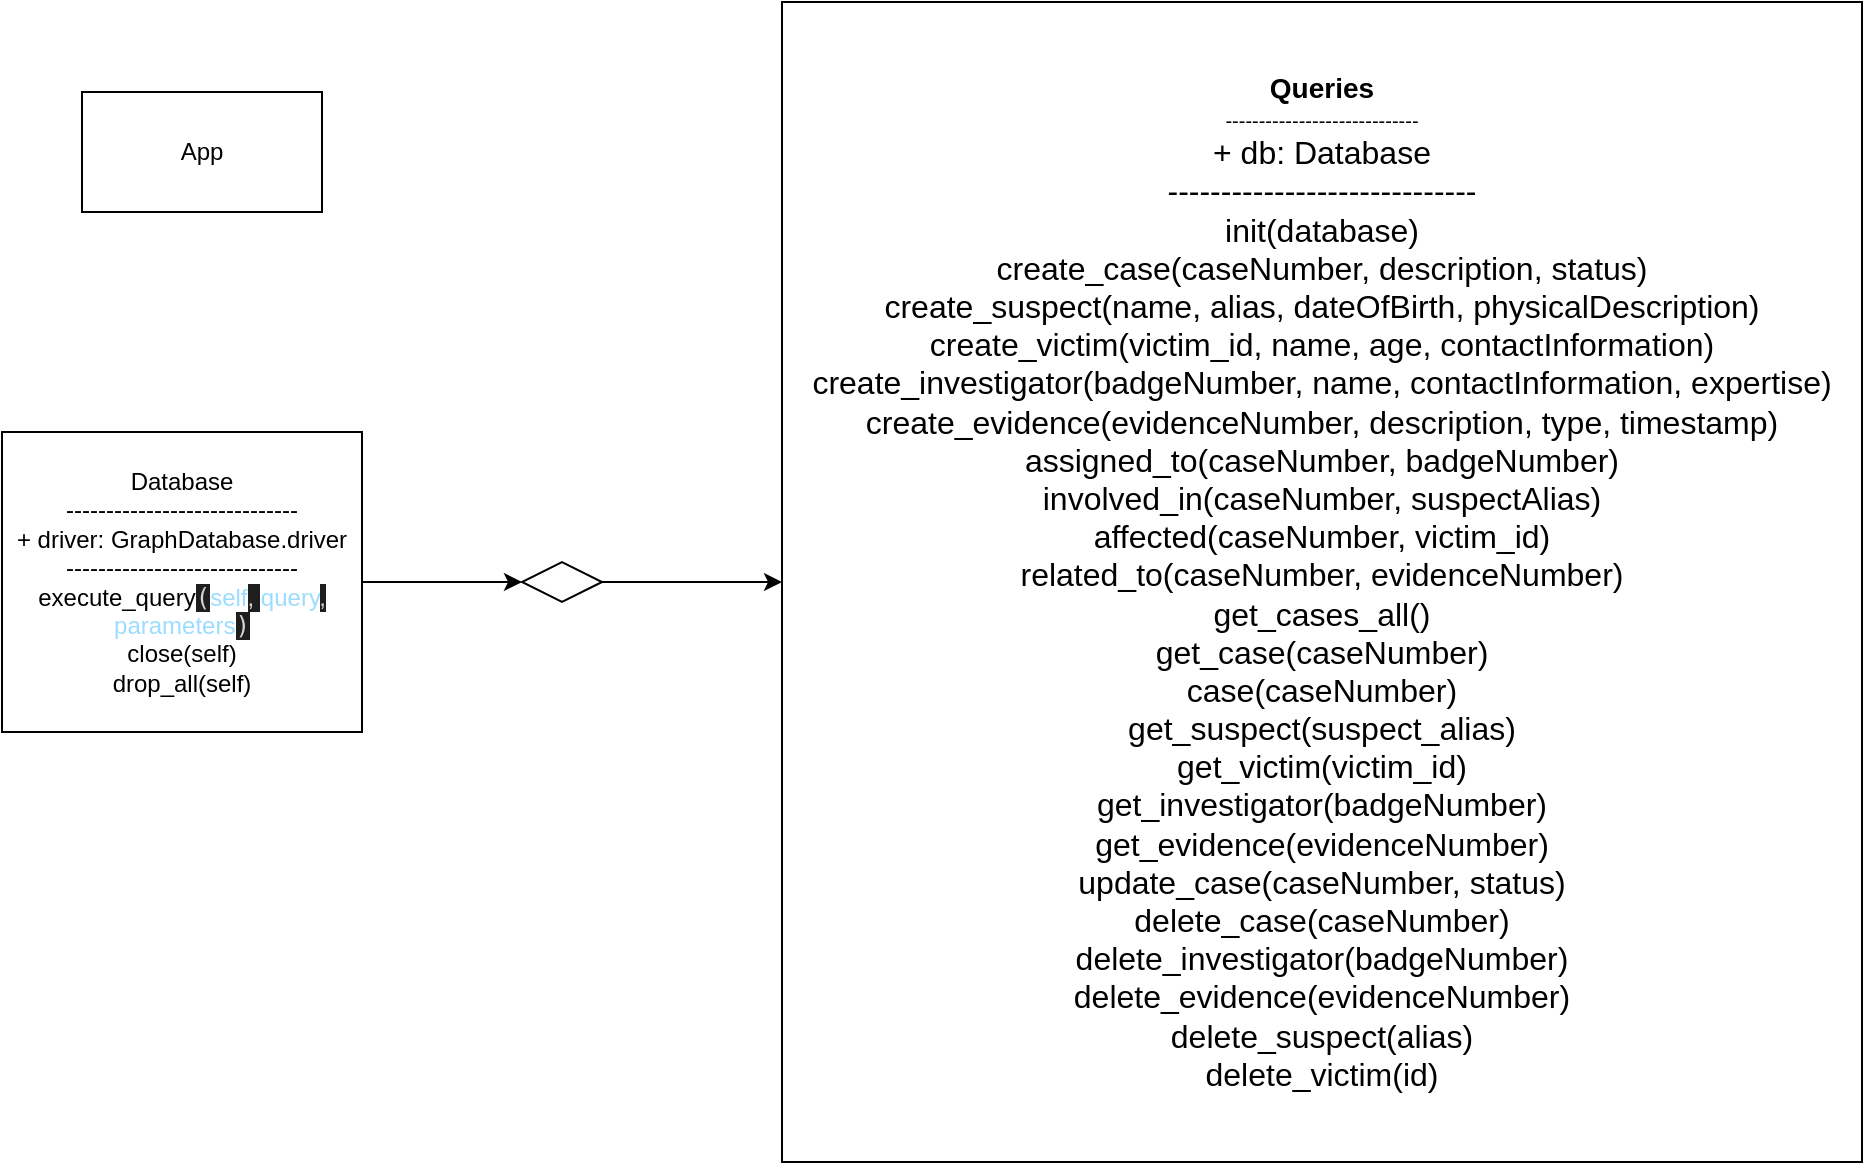 <mxfile>
    <diagram id="UXBNorXmxNPbM85uML7R" name="Page-1">
        <mxGraphModel dx="735" dy="342" grid="1" gridSize="10" guides="1" tooltips="1" connect="1" arrows="1" fold="1" page="1" pageScale="1" pageWidth="1169" pageHeight="827" math="0" shadow="0">
            <root>
                <mxCell id="0"/>
                <mxCell id="1" parent="0"/>
                <mxCell id="15" style="edgeStyle=none;html=1;exitX=1;exitY=0.5;exitDx=0;exitDy=0;entryX=0.5;entryY=1;entryDx=0;entryDy=0;fontFamily=Helvetica;fontSize=14;" edge="1" parent="1" source="2" target="5">
                    <mxGeometry relative="1" as="geometry"/>
                </mxCell>
                <mxCell id="2" value="Database&lt;br&gt;-----------------------------&lt;br&gt;&lt;div style=&quot;&quot;&gt;&lt;span style=&quot;background-color: initial;&quot;&gt;+ driver: GraphDatabase.driver&lt;/span&gt;&lt;/div&gt;&lt;div style=&quot;&quot;&gt;&lt;span style=&quot;background-color: initial;&quot;&gt;-----------------------------&lt;/span&gt;&lt;/div&gt;&lt;div style=&quot;&quot;&gt;&lt;span style=&quot;background-color: initial;&quot;&gt;execute_query&lt;/span&gt;&lt;font style=&quot;background-color: initial;&quot;&gt;&lt;span style=&quot;background-color: rgb(30, 30, 30); color: rgb(212, 212, 212); font-family: &amp;quot;Droid Sans Mono&amp;quot;, &amp;quot;monospace&amp;quot;, monospace;&quot;&gt;(&lt;/span&gt;&lt;span style=&quot;color: rgb(156, 220, 254);&quot;&gt;self&lt;/span&gt;&lt;span style=&quot;background-color: rgb(30, 30, 30); color: rgb(212, 212, 212);&quot;&gt;, &lt;/span&gt;&lt;span style=&quot;color: rgb(156, 220, 254);&quot;&gt;query&lt;/span&gt;&lt;span style=&quot;background-color: rgb(30, 30, 30); color: rgb(212, 212, 212);&quot;&gt;, &lt;/span&gt;&lt;span style=&quot;color: rgb(156, 220, 254);&quot;&gt;parameters&lt;/span&gt;&lt;span style=&quot;background-color: rgb(30, 30, 30); color: rgb(212, 212, 212); font-family: &amp;quot;Droid Sans Mono&amp;quot;, &amp;quot;monospace&amp;quot;, monospace;&quot;&gt;)&lt;/span&gt;&lt;/font&gt;&lt;/div&gt;&lt;div style=&quot;&quot;&gt;&lt;span style=&quot;background-color: initial;&quot;&gt;close(self)&lt;/span&gt;&lt;/div&gt;&lt;div style=&quot;&quot;&gt;&lt;span style=&quot;background-color: initial;&quot;&gt;drop_all(self)&lt;/span&gt;&lt;/div&gt;" style="rounded=0;whiteSpace=wrap;html=1;" vertex="1" parent="1">
                    <mxGeometry x="50" y="230" width="180" height="150" as="geometry"/>
                </mxCell>
                <mxCell id="3" value="&lt;font style=&quot;&quot;&gt;&lt;font style=&quot;font-size: 14px;&quot;&gt;&lt;b&gt;Queries&lt;/b&gt;&lt;/font&gt;&lt;br&gt;&lt;span style=&quot;font-size: 10px;&quot;&gt;-----------------------------&lt;/span&gt;&lt;br&gt;&lt;/font&gt;&lt;div&gt;&lt;span style=&quot;background-color: initial;&quot;&gt;&lt;font size=&quot;3&quot; style=&quot;&quot;&gt;+ db: Database&lt;/font&gt;&lt;/span&gt;&lt;/div&gt;&lt;div&gt;&lt;span style=&quot;background-color: initial;&quot;&gt;&lt;font size=&quot;3&quot; style=&quot;&quot;&gt;-----------------------------&lt;/font&gt;&lt;/span&gt;&lt;/div&gt;&lt;div&gt;&lt;span style=&quot;background-color: initial;&quot;&gt;&lt;font size=&quot;3&quot; style=&quot;&quot;&gt;&lt;div style=&quot;&quot;&gt;init(database)&lt;/div&gt;&lt;div style=&quot;&quot;&gt;create_case(caseNumber, description, status)&lt;/div&gt;&lt;div style=&quot;&quot;&gt;create_suspect(name, alias, dateOfBirth, physicalDescription)&lt;/div&gt;&lt;div style=&quot;&quot;&gt;create_victim(victim_id, name, age, contactInformation)&lt;/div&gt;&lt;div style=&quot;&quot;&gt;create_investigator(badgeNumber, name, contactInformation, expertise)&lt;/div&gt;&lt;div style=&quot;&quot;&gt;create_evidence(evidenceNumber, description, type, timestamp)&lt;/div&gt;&lt;div style=&quot;&quot;&gt;assigned_to(caseNumber, badgeNumber)&lt;/div&gt;&lt;div style=&quot;&quot;&gt;involved_in(caseNumber, suspectAlias)&lt;/div&gt;&lt;div style=&quot;&quot;&gt;affected(caseNumber, victim_id)&lt;/div&gt;&lt;div style=&quot;&quot;&gt;related_to(caseNumber, evidenceNumber)&lt;/div&gt;&lt;div style=&quot;&quot;&gt;get_cases_all()&lt;/div&gt;&lt;div style=&quot;&quot;&gt;get_case(caseNumber)&lt;/div&gt;&lt;div style=&quot;&quot;&gt;case(caseNumber)&lt;/div&gt;&lt;div style=&quot;&quot;&gt;get_suspect(suspect_alias)&lt;/div&gt;&lt;div style=&quot;&quot;&gt;get_victim(victim_id)&lt;/div&gt;&lt;div style=&quot;&quot;&gt;get_investigator(badgeNumber)&lt;/div&gt;&lt;div style=&quot;&quot;&gt;get_evidence(evidenceNumber)&lt;/div&gt;&lt;div style=&quot;&quot;&gt;update_case(caseNumber, status)&lt;/div&gt;&lt;div style=&quot;&quot;&gt;delete_case(caseNumber)&lt;/div&gt;&lt;div style=&quot;&quot;&gt;delete_investigator(badgeNumber)&lt;/div&gt;&lt;div style=&quot;&quot;&gt;delete_evidence(evidenceNumber)&lt;/div&gt;&lt;div style=&quot;&quot;&gt;delete_suspect(alias)&lt;/div&gt;&lt;div style=&quot;&quot;&gt;delete_victim(id)&lt;/div&gt;&lt;/font&gt;&lt;/span&gt;&lt;/div&gt;" style="rounded=0;whiteSpace=wrap;html=1;shadow=0;" vertex="1" parent="1">
                    <mxGeometry x="440" y="15" width="540" height="580" as="geometry"/>
                </mxCell>
                <mxCell id="4" value="App" style="rounded=0;whiteSpace=wrap;html=1;" vertex="1" parent="1">
                    <mxGeometry x="90" y="60" width="120" height="60" as="geometry"/>
                </mxCell>
                <mxCell id="16" style="edgeStyle=none;html=1;exitX=0.5;exitY=0;exitDx=0;exitDy=0;entryX=0;entryY=0.5;entryDx=0;entryDy=0;fontFamily=Helvetica;fontSize=14;" edge="1" parent="1" source="5" target="3">
                    <mxGeometry relative="1" as="geometry"/>
                </mxCell>
                <mxCell id="5" value="" style="rhombus;whiteSpace=wrap;html=1;rotation=90;" vertex="1" parent="1">
                    <mxGeometry x="320" y="285" width="20" height="40" as="geometry"/>
                </mxCell>
            </root>
        </mxGraphModel>
    </diagram>
</mxfile>